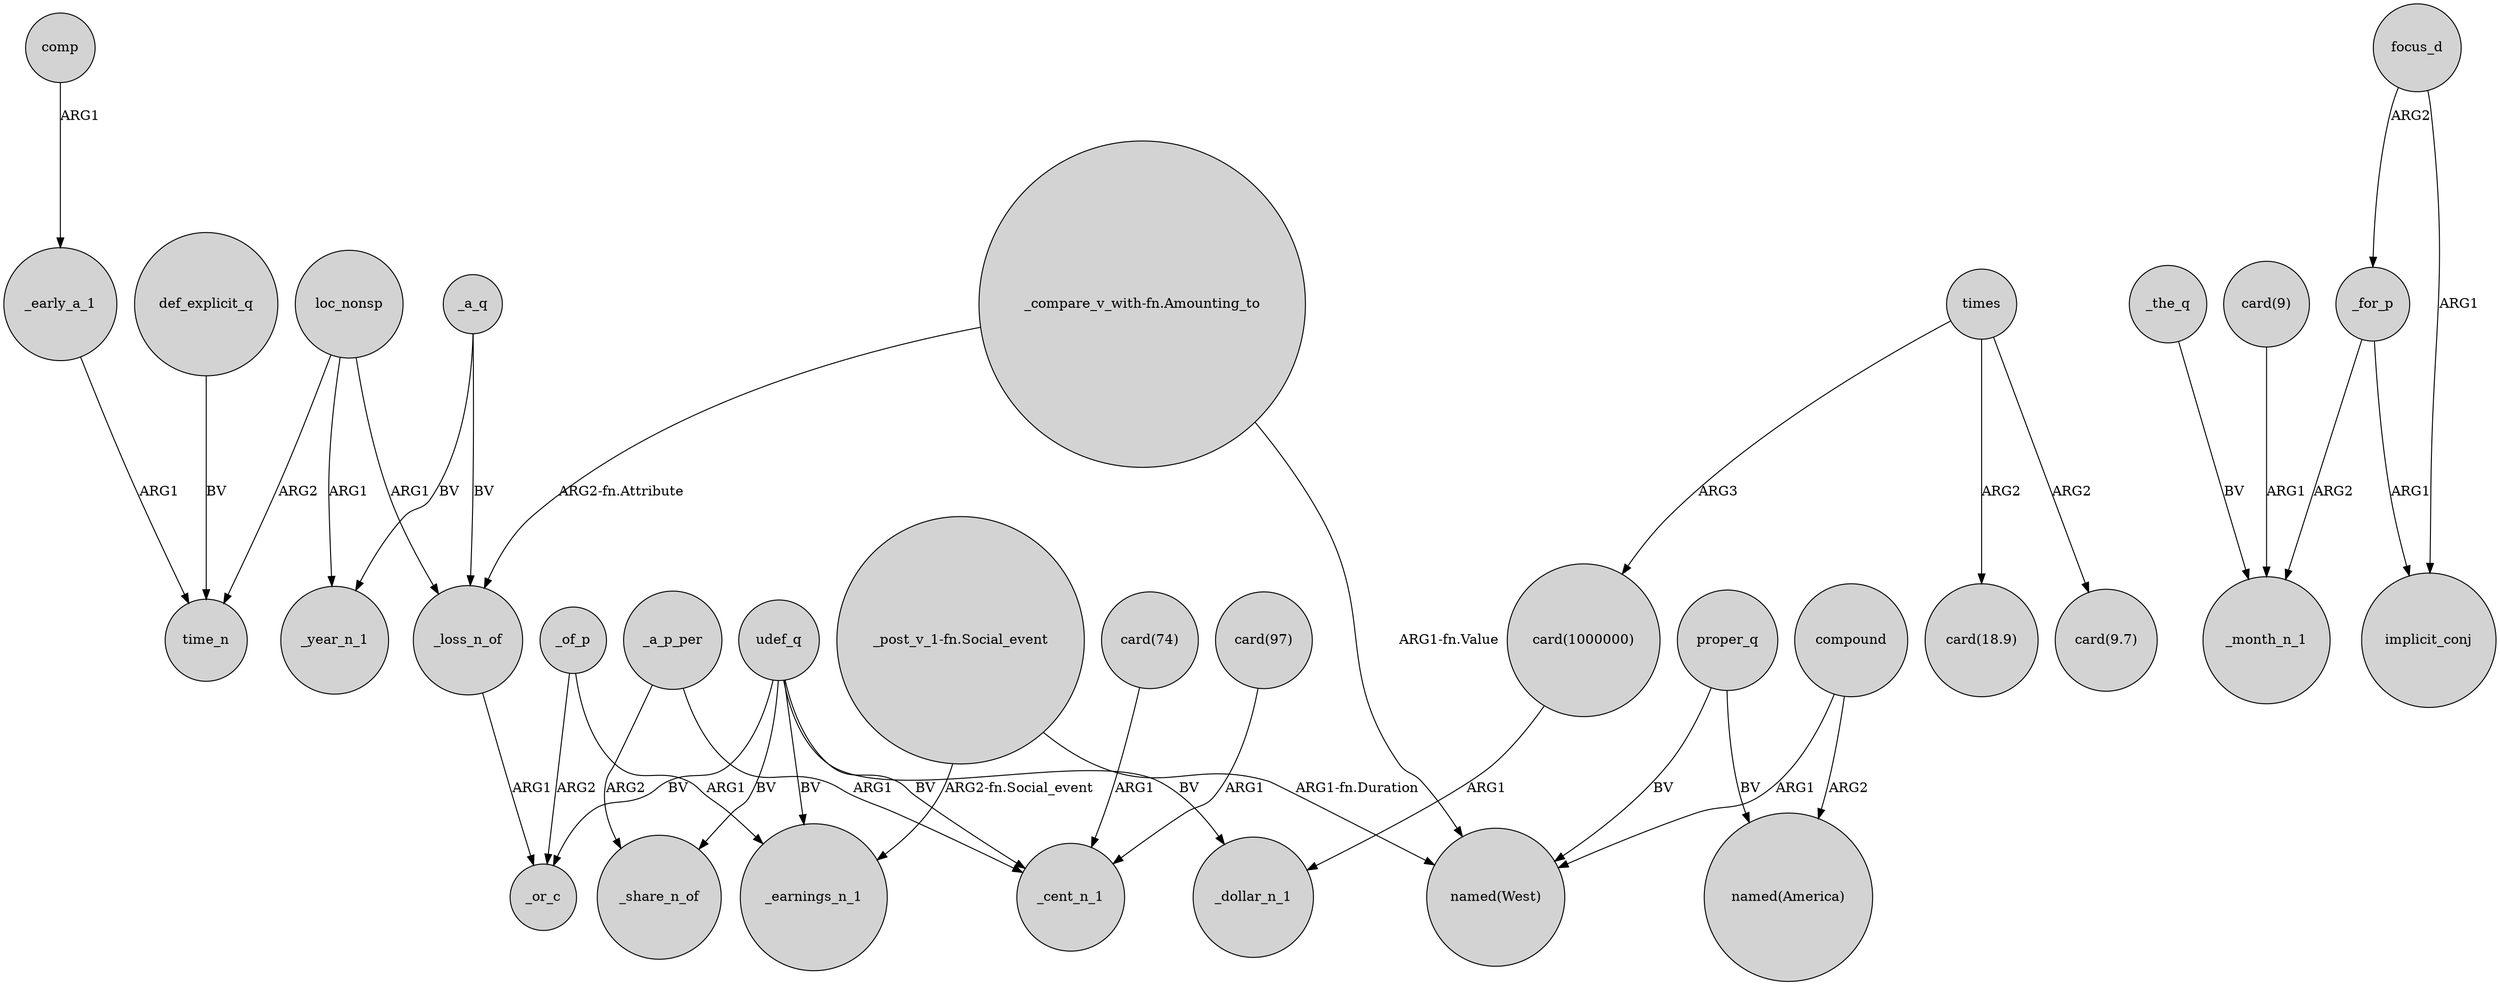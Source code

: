 digraph {
	node [shape=circle style=filled]
	_early_a_1 -> time_n [label=ARG1]
	times -> "card(18.9)" [label=ARG2]
	_a_q -> _loss_n_of [label=BV]
	_a_p_per -> _cent_n_1 [label=ARG1]
	"_compare_v_with-fn.Amounting_to" -> "named(West)" [label="ARG1-fn.Value"]
	_the_q -> _month_n_1 [label=BV]
	loc_nonsp -> _year_n_1 [label=ARG1]
	times -> "card(9.7)" [label=ARG2]
	times -> "card(1000000)" [label=ARG3]
	proper_q -> "named(America)" [label=BV]
	"_post_v_1-fn.Social_event" -> "named(West)" [label="ARG1-fn.Duration"]
	compound -> "named(America)" [label=ARG2]
	comp -> _early_a_1 [label=ARG1]
	compound -> "named(West)" [label=ARG1]
	_a_q -> _year_n_1 [label=BV]
	udef_q -> _cent_n_1 [label=BV]
	"card(97)" -> _cent_n_1 [label=ARG1]
	udef_q -> _or_c [label=BV]
	_a_p_per -> _share_n_of [label=ARG2]
	udef_q -> _earnings_n_1 [label=BV]
	_of_p -> _earnings_n_1 [label=ARG1]
	udef_q -> _share_n_of [label=BV]
	udef_q -> _dollar_n_1 [label=BV]
	proper_q -> "named(West)" [label=BV]
	focus_d -> implicit_conj [label=ARG1]
	"card(1000000)" -> _dollar_n_1 [label=ARG1]
	"card(74)" -> _cent_n_1 [label=ARG1]
	_loss_n_of -> _or_c [label=ARG1]
	def_explicit_q -> time_n [label=BV]
	_of_p -> _or_c [label=ARG2]
	loc_nonsp -> time_n [label=ARG2]
	loc_nonsp -> _loss_n_of [label=ARG1]
	"_post_v_1-fn.Social_event" -> _earnings_n_1 [label="ARG2-fn.Social_event"]
	"card(9)" -> _month_n_1 [label=ARG1]
	focus_d -> _for_p [label=ARG2]
	_for_p -> implicit_conj [label=ARG1]
	"_compare_v_with-fn.Amounting_to" -> _loss_n_of [label="ARG2-fn.Attribute"]
	_for_p -> _month_n_1 [label=ARG2]
}
